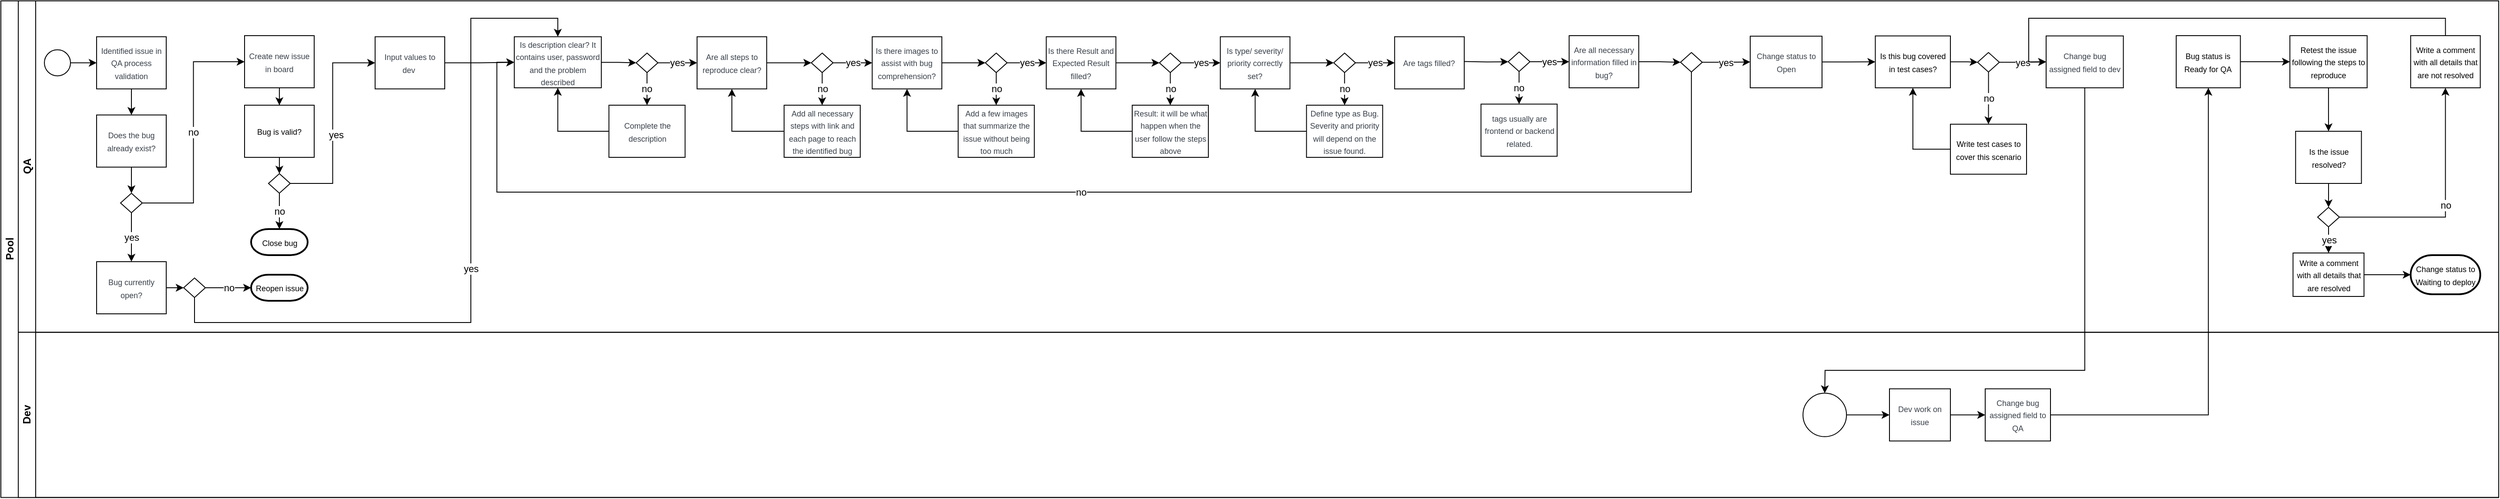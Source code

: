 <mxfile version="24.2.8" type="github">
  <diagram id="prtHgNgQTEPvFCAcTncT" name="Page-1">
    <mxGraphModel dx="2593" dy="1415" grid="1" gridSize="10" guides="1" tooltips="1" connect="1" arrows="1" fold="1" page="1" pageScale="1" pageWidth="827" pageHeight="1169" math="0" shadow="0">
      <root>
        <mxCell id="0" />
        <mxCell id="1" parent="0" />
        <mxCell id="dNxyNK7c78bLwvsdeMH5-19" value="Pool" style="swimlane;html=1;childLayout=stackLayout;resizeParent=1;resizeParentMax=0;horizontal=0;startSize=20;horizontalStack=0;" parent="1" vertex="1">
          <mxGeometry x="120" y="140" width="2870" height="571.25" as="geometry" />
        </mxCell>
        <mxCell id="dNxyNK7c78bLwvsdeMH5-20" value="QA" style="swimlane;html=1;startSize=20;horizontal=0;" parent="dNxyNK7c78bLwvsdeMH5-19" vertex="1">
          <mxGeometry x="20" width="2850" height="381.25" as="geometry" />
        </mxCell>
        <mxCell id="dNxyNK7c78bLwvsdeMH5-25" value="" style="edgeStyle=orthogonalEdgeStyle;rounded=0;orthogonalLoop=1;jettySize=auto;html=1;entryX=0;entryY=0.5;entryDx=0;entryDy=0;" parent="dNxyNK7c78bLwvsdeMH5-20" source="dNxyNK7c78bLwvsdeMH5-23" target="dNxyNK7c78bLwvsdeMH5-24" edge="1">
          <mxGeometry relative="1" as="geometry" />
        </mxCell>
        <mxCell id="dNxyNK7c78bLwvsdeMH5-23" value="" style="ellipse;whiteSpace=wrap;html=1;" parent="dNxyNK7c78bLwvsdeMH5-20" vertex="1">
          <mxGeometry x="30" y="56.25" width="30" height="30" as="geometry" />
        </mxCell>
        <mxCell id="mZFYDZDjduu5su1gbB5g-3" value="" style="edgeStyle=orthogonalEdgeStyle;rounded=0;orthogonalLoop=1;jettySize=auto;html=1;entryX=0.5;entryY=0;entryDx=0;entryDy=0;" edge="1" parent="dNxyNK7c78bLwvsdeMH5-20" source="dNxyNK7c78bLwvsdeMH5-24" target="mZFYDZDjduu5su1gbB5g-127">
          <mxGeometry relative="1" as="geometry" />
        </mxCell>
        <mxCell id="dNxyNK7c78bLwvsdeMH5-24" value="&lt;span data-lucid-content=&quot;{&amp;quot;t&amp;quot;:&amp;quot;Identified issue in QA process validation&amp;quot;,&amp;quot;m&amp;quot;:[{&amp;quot;s&amp;quot;:0,&amp;quot;n&amp;quot;:&amp;quot;s&amp;quot;,&amp;quot;v&amp;quot;:22.222,&amp;quot;e&amp;quot;:41},{&amp;quot;s&amp;quot;:0,&amp;quot;n&amp;quot;:&amp;quot;fsp&amp;quot;,&amp;quot;v&amp;quot;:&amp;quot;ss_presetShapeStyle1_textStyle&amp;quot;,&amp;quot;e&amp;quot;:41},{&amp;quot;s&amp;quot;:0,&amp;quot;n&amp;quot;:&amp;quot;fsp2&amp;quot;,&amp;quot;v&amp;quot;:&amp;quot;ss_presetShapeStyle1_textStyle&amp;quot;,&amp;quot;e&amp;quot;:41}]}&quot; data-lucid-type=&quot;application/vnd.lucid.text&quot;&gt;&lt;span style=&quot;color: rgb(58, 65, 74);&quot;&gt;&lt;font style=&quot;font-size: 9px;&quot;&gt;Identified issue in QA process validation&lt;/font&gt;&lt;/span&gt;&lt;/span&gt;" style="rounded=0;whiteSpace=wrap;html=1;fontFamily=Helvetica;fontSize=12;fontColor=#000000;align=center;" parent="dNxyNK7c78bLwvsdeMH5-20" vertex="1">
          <mxGeometry x="90" y="41.25" width="80" height="60" as="geometry" />
        </mxCell>
        <mxCell id="mZFYDZDjduu5su1gbB5g-8" value="no" style="edgeStyle=orthogonalEdgeStyle;rounded=0;orthogonalLoop=1;jettySize=auto;html=1;entryX=0;entryY=0.5;entryDx=0;entryDy=0;exitX=1;exitY=0.5;exitDx=0;exitDy=0;" edge="1" parent="dNxyNK7c78bLwvsdeMH5-20" source="mZFYDZDjduu5su1gbB5g-129" target="mZFYDZDjduu5su1gbB5g-7">
          <mxGeometry relative="1" as="geometry" />
        </mxCell>
        <mxCell id="mZFYDZDjduu5su1gbB5g-126" style="edgeStyle=orthogonalEdgeStyle;rounded=0;orthogonalLoop=1;jettySize=auto;html=1;entryX=0.5;entryY=0;entryDx=0;entryDy=0;" edge="1" parent="dNxyNK7c78bLwvsdeMH5-20" source="mZFYDZDjduu5su1gbB5g-7" target="mZFYDZDjduu5su1gbB5g-123">
          <mxGeometry relative="1" as="geometry" />
        </mxCell>
        <mxCell id="mZFYDZDjduu5su1gbB5g-7" value="&lt;span data-lucid-content=&quot;{&amp;quot;t&amp;quot;:&amp;quot;Create new issue in board&amp;quot;,&amp;quot;m&amp;quot;:[{&amp;quot;s&amp;quot;:0,&amp;quot;n&amp;quot;:&amp;quot;s&amp;quot;,&amp;quot;v&amp;quot;:22.222,&amp;quot;e&amp;quot;:25},{&amp;quot;s&amp;quot;:0,&amp;quot;n&amp;quot;:&amp;quot;fsp&amp;quot;,&amp;quot;v&amp;quot;:&amp;quot;ss_presetShapeStyle1_textStyle&amp;quot;,&amp;quot;e&amp;quot;:25},{&amp;quot;s&amp;quot;:0,&amp;quot;n&amp;quot;:&amp;quot;fsp2&amp;quot;,&amp;quot;v&amp;quot;:&amp;quot;ss_presetShapeStyle1_textStyle&amp;quot;,&amp;quot;e&amp;quot;:25}]}&quot; data-lucid-type=&quot;application/vnd.lucid.text&quot;&gt;&lt;span style=&quot;color: rgb(58, 65, 74);&quot;&gt;&lt;font style=&quot;font-size: 9px;&quot;&gt;Create new issue in board&lt;/font&gt;&lt;/span&gt;&lt;/span&gt;" style="whiteSpace=wrap;html=1;fontColor=#000000;rounded=0;" vertex="1" parent="dNxyNK7c78bLwvsdeMH5-20">
          <mxGeometry x="260" y="40" width="80" height="60" as="geometry" />
        </mxCell>
        <mxCell id="mZFYDZDjduu5su1gbB5g-30" value="" style="edgeStyle=orthogonalEdgeStyle;rounded=0;orthogonalLoop=1;jettySize=auto;html=1;" edge="1" parent="dNxyNK7c78bLwvsdeMH5-20" source="mZFYDZDjduu5su1gbB5g-17" target="mZFYDZDjduu5su1gbB5g-29">
          <mxGeometry relative="1" as="geometry" />
        </mxCell>
        <mxCell id="mZFYDZDjduu5su1gbB5g-17" value="&lt;span data-lucid-content=&quot;{&amp;quot;t&amp;quot;:&amp;quot;Input values to dev &amp;quot;,&amp;quot;m&amp;quot;:[{&amp;quot;s&amp;quot;:0,&amp;quot;n&amp;quot;:&amp;quot;s&amp;quot;,&amp;quot;v&amp;quot;:22.222,&amp;quot;e&amp;quot;:20},{&amp;quot;s&amp;quot;:0,&amp;quot;n&amp;quot;:&amp;quot;fsp&amp;quot;,&amp;quot;v&amp;quot;:&amp;quot;ss_presetShapeStyle1_textStyle&amp;quot;,&amp;quot;e&amp;quot;:20},{&amp;quot;s&amp;quot;:0,&amp;quot;n&amp;quot;:&amp;quot;fsp2&amp;quot;,&amp;quot;v&amp;quot;:&amp;quot;ss_presetShapeStyle1_textStyle&amp;quot;,&amp;quot;e&amp;quot;:20}]}&quot; data-lucid-type=&quot;application/vnd.lucid.text&quot;&gt;&lt;span style=&quot;color: rgb(58, 65, 74);&quot;&gt;&lt;font style=&quot;font-size: 9px;&quot;&gt;Input values to dev&amp;nbsp;&lt;/font&gt;&lt;/span&gt;&lt;/span&gt;" style="whiteSpace=wrap;html=1;fontColor=#000000;rounded=0;" vertex="1" parent="dNxyNK7c78bLwvsdeMH5-20">
          <mxGeometry x="410" y="41.25" width="80" height="60" as="geometry" />
        </mxCell>
        <mxCell id="mZFYDZDjduu5su1gbB5g-22" value="&lt;font style=&quot;font-size: 9px;&quot;&gt;Close bug&lt;/font&gt;" style="strokeWidth=2;html=1;shape=mxgraph.flowchart.terminator;whiteSpace=wrap;" vertex="1" parent="dNxyNK7c78bLwvsdeMH5-20">
          <mxGeometry x="267.5" y="262.5" width="65" height="30" as="geometry" />
        </mxCell>
        <mxCell id="mZFYDZDjduu5su1gbB5g-32" value="" style="edgeStyle=orthogonalEdgeStyle;rounded=0;orthogonalLoop=1;jettySize=auto;html=1;" edge="1" parent="dNxyNK7c78bLwvsdeMH5-20" source="mZFYDZDjduu5su1gbB5g-29" target="mZFYDZDjduu5su1gbB5g-31">
          <mxGeometry relative="1" as="geometry" />
        </mxCell>
        <mxCell id="mZFYDZDjduu5su1gbB5g-29" value="&lt;span data-lucid-content=&quot;{&amp;quot;t&amp;quot;:&amp;quot;Is description clear? It contains user, password and the problem described&amp;quot;,&amp;quot;m&amp;quot;:[{&amp;quot;s&amp;quot;:0,&amp;quot;n&amp;quot;:&amp;quot;s&amp;quot;,&amp;quot;v&amp;quot;:22.222,&amp;quot;e&amp;quot;:74},{&amp;quot;s&amp;quot;:0,&amp;quot;n&amp;quot;:&amp;quot;fsp&amp;quot;,&amp;quot;v&amp;quot;:&amp;quot;ss_presetShapeStyle1_textStyle&amp;quot;,&amp;quot;e&amp;quot;:74},{&amp;quot;s&amp;quot;:0,&amp;quot;n&amp;quot;:&amp;quot;fsp2&amp;quot;,&amp;quot;v&amp;quot;:&amp;quot;ss_presetShapeStyle1_textStyle&amp;quot;,&amp;quot;e&amp;quot;:74}]}&quot; data-lucid-type=&quot;application/vnd.lucid.text&quot;&gt;&lt;span style=&quot;color: rgb(58, 65, 74);&quot;&gt;&lt;font style=&quot;font-size: 9px;&quot;&gt;Is description clear? It contains user, password and the problem described&lt;/font&gt;&lt;/span&gt;&lt;/span&gt;" style="whiteSpace=wrap;html=1;fontColor=#000000;rounded=0;align=center;" vertex="1" parent="dNxyNK7c78bLwvsdeMH5-20">
          <mxGeometry x="569.92" y="41.25" width="100" height="58.75" as="geometry" />
        </mxCell>
        <mxCell id="mZFYDZDjduu5su1gbB5g-34" value="yes" style="edgeStyle=orthogonalEdgeStyle;rounded=0;orthogonalLoop=1;jettySize=auto;html=1;" edge="1" parent="dNxyNK7c78bLwvsdeMH5-20" source="mZFYDZDjduu5su1gbB5g-31" target="mZFYDZDjduu5su1gbB5g-33">
          <mxGeometry relative="1" as="geometry" />
        </mxCell>
        <mxCell id="mZFYDZDjduu5su1gbB5g-36" value="no" style="edgeStyle=orthogonalEdgeStyle;rounded=0;orthogonalLoop=1;jettySize=auto;html=1;" edge="1" parent="dNxyNK7c78bLwvsdeMH5-20" source="mZFYDZDjduu5su1gbB5g-31" target="mZFYDZDjduu5su1gbB5g-35">
          <mxGeometry relative="1" as="geometry" />
        </mxCell>
        <mxCell id="mZFYDZDjduu5su1gbB5g-31" value="" style="rhombus;whiteSpace=wrap;html=1;fontColor=#000000;rounded=0;" vertex="1" parent="dNxyNK7c78bLwvsdeMH5-20">
          <mxGeometry x="709.92" y="60" width="25" height="22.5" as="geometry" />
        </mxCell>
        <mxCell id="mZFYDZDjduu5su1gbB5g-49" style="edgeStyle=orthogonalEdgeStyle;rounded=0;orthogonalLoop=1;jettySize=auto;html=1;exitX=1;exitY=0.5;exitDx=0;exitDy=0;entryX=0;entryY=0.5;entryDx=0;entryDy=0;" edge="1" parent="dNxyNK7c78bLwvsdeMH5-20" source="mZFYDZDjduu5su1gbB5g-33" target="mZFYDZDjduu5su1gbB5g-46">
          <mxGeometry relative="1" as="geometry" />
        </mxCell>
        <mxCell id="mZFYDZDjduu5su1gbB5g-33" value="&lt;span data-lucid-content=&quot;{&amp;quot;t&amp;quot;:&amp;quot;Are all steps to reproduce clear?&amp;quot;,&amp;quot;m&amp;quot;:[{&amp;quot;s&amp;quot;:0,&amp;quot;n&amp;quot;:&amp;quot;s&amp;quot;,&amp;quot;v&amp;quot;:22.222,&amp;quot;e&amp;quot;:33},{&amp;quot;s&amp;quot;:0,&amp;quot;n&amp;quot;:&amp;quot;fsp&amp;quot;,&amp;quot;v&amp;quot;:&amp;quot;ss_presetShapeStyle1_textStyle&amp;quot;,&amp;quot;e&amp;quot;:33},{&amp;quot;s&amp;quot;:0,&amp;quot;n&amp;quot;:&amp;quot;fsp2&amp;quot;,&amp;quot;v&amp;quot;:&amp;quot;ss_presetShapeStyle1_textStyle&amp;quot;,&amp;quot;e&amp;quot;:33}]}&quot; data-lucid-type=&quot;application/vnd.lucid.text&quot;&gt;&lt;span style=&quot;color: rgb(58, 65, 74);&quot;&gt;&lt;font style=&quot;font-size: 9px;&quot;&gt;Are all steps to reproduce clear?&lt;/font&gt;&lt;/span&gt;&lt;/span&gt;" style="whiteSpace=wrap;html=1;fontColor=#000000;rounded=0;" vertex="1" parent="dNxyNK7c78bLwvsdeMH5-20">
          <mxGeometry x="779.92" y="41.25" width="80" height="60" as="geometry" />
        </mxCell>
        <mxCell id="mZFYDZDjduu5su1gbB5g-35" value="&lt;span data-lucid-content=&quot;{&amp;quot;t&amp;quot;:&amp;quot;Complete the description&amp;quot;,&amp;quot;m&amp;quot;:[{&amp;quot;s&amp;quot;:0,&amp;quot;n&amp;quot;:&amp;quot;s&amp;quot;,&amp;quot;v&amp;quot;:22.222,&amp;quot;e&amp;quot;:24},{&amp;quot;s&amp;quot;:0,&amp;quot;n&amp;quot;:&amp;quot;fsp&amp;quot;,&amp;quot;v&amp;quot;:&amp;quot;ss_presetShapeStyle1_textStyle&amp;quot;,&amp;quot;e&amp;quot;:24},{&amp;quot;s&amp;quot;:0,&amp;quot;n&amp;quot;:&amp;quot;fsp2&amp;quot;,&amp;quot;v&amp;quot;:&amp;quot;ss_presetShapeStyle1_textStyle&amp;quot;,&amp;quot;e&amp;quot;:24}]}&quot; data-lucid-type=&quot;application/vnd.lucid.text&quot;&gt;&lt;span style=&quot;color: rgb(58, 65, 74);&quot;&gt;&lt;font style=&quot;font-size: 9px;&quot;&gt;Complete the description&lt;/font&gt;&lt;/span&gt;&lt;/span&gt;" style="whiteSpace=wrap;html=1;fontColor=#000000;rounded=0;" vertex="1" parent="dNxyNK7c78bLwvsdeMH5-20">
          <mxGeometry x="678.67" y="120" width="87.5" height="60" as="geometry" />
        </mxCell>
        <mxCell id="mZFYDZDjduu5su1gbB5g-42" style="edgeStyle=orthogonalEdgeStyle;rounded=0;orthogonalLoop=1;jettySize=auto;html=1;entryX=0.5;entryY=1;entryDx=0;entryDy=0;" edge="1" parent="dNxyNK7c78bLwvsdeMH5-20" source="mZFYDZDjduu5su1gbB5g-35" target="mZFYDZDjduu5su1gbB5g-29">
          <mxGeometry relative="1" as="geometry">
            <mxPoint x="579.92" y="150" as="targetPoint" />
          </mxGeometry>
        </mxCell>
        <mxCell id="mZFYDZDjduu5su1gbB5g-44" value="yes" style="edgeStyle=orthogonalEdgeStyle;rounded=0;orthogonalLoop=1;jettySize=auto;html=1;" edge="1" parent="dNxyNK7c78bLwvsdeMH5-20" source="mZFYDZDjduu5su1gbB5g-46" target="mZFYDZDjduu5su1gbB5g-47">
          <mxGeometry relative="1" as="geometry" />
        </mxCell>
        <mxCell id="mZFYDZDjduu5su1gbB5g-45" value="no" style="edgeStyle=orthogonalEdgeStyle;rounded=0;orthogonalLoop=1;jettySize=auto;html=1;" edge="1" parent="dNxyNK7c78bLwvsdeMH5-20" source="mZFYDZDjduu5su1gbB5g-46" target="mZFYDZDjduu5su1gbB5g-48">
          <mxGeometry relative="1" as="geometry" />
        </mxCell>
        <mxCell id="mZFYDZDjduu5su1gbB5g-46" value="" style="rhombus;whiteSpace=wrap;html=1;fontColor=#000000;rounded=0;" vertex="1" parent="dNxyNK7c78bLwvsdeMH5-20">
          <mxGeometry x="911.17" y="60" width="25" height="22.5" as="geometry" />
        </mxCell>
        <mxCell id="mZFYDZDjduu5su1gbB5g-56" style="edgeStyle=orthogonalEdgeStyle;rounded=0;orthogonalLoop=1;jettySize=auto;html=1;exitX=1;exitY=0.5;exitDx=0;exitDy=0;entryX=0;entryY=0.5;entryDx=0;entryDy=0;" edge="1" parent="dNxyNK7c78bLwvsdeMH5-20" source="mZFYDZDjduu5su1gbB5g-47" target="mZFYDZDjduu5su1gbB5g-53">
          <mxGeometry relative="1" as="geometry" />
        </mxCell>
        <mxCell id="mZFYDZDjduu5su1gbB5g-47" value="&lt;span data-lucid-content=&quot;{&amp;quot;t&amp;quot;:&amp;quot;Is there images to assist with bug comprehension?&amp;quot;,&amp;quot;m&amp;quot;:[{&amp;quot;s&amp;quot;:0,&amp;quot;n&amp;quot;:&amp;quot;s&amp;quot;,&amp;quot;v&amp;quot;:22.222,&amp;quot;e&amp;quot;:49},{&amp;quot;s&amp;quot;:0,&amp;quot;n&amp;quot;:&amp;quot;fsp&amp;quot;,&amp;quot;v&amp;quot;:&amp;quot;ss_presetShapeStyle1_textStyle&amp;quot;,&amp;quot;e&amp;quot;:49},{&amp;quot;s&amp;quot;:0,&amp;quot;n&amp;quot;:&amp;quot;fsp2&amp;quot;,&amp;quot;v&amp;quot;:&amp;quot;ss_presetShapeStyle1_textStyle&amp;quot;,&amp;quot;e&amp;quot;:49}]}&quot; data-lucid-type=&quot;application/vnd.lucid.text&quot;&gt;&lt;span style=&quot;color: rgb(58, 65, 74);&quot;&gt;&lt;font style=&quot;font-size: 9px;&quot;&gt;Is there images to assist with bug comprehension?&lt;/font&gt;&lt;/span&gt;&lt;/span&gt;" style="whiteSpace=wrap;html=1;fontColor=#000000;rounded=0;" vertex="1" parent="dNxyNK7c78bLwvsdeMH5-20">
          <mxGeometry x="981.17" y="41.25" width="80" height="60" as="geometry" />
        </mxCell>
        <mxCell id="mZFYDZDjduu5su1gbB5g-50" style="edgeStyle=orthogonalEdgeStyle;rounded=0;orthogonalLoop=1;jettySize=auto;html=1;entryX=0.5;entryY=1;entryDx=0;entryDy=0;" edge="1" parent="dNxyNK7c78bLwvsdeMH5-20" source="mZFYDZDjduu5su1gbB5g-48" target="mZFYDZDjduu5su1gbB5g-33">
          <mxGeometry relative="1" as="geometry" />
        </mxCell>
        <mxCell id="mZFYDZDjduu5su1gbB5g-48" value="&lt;span data-lucid-content=&quot;{&amp;quot;t&amp;quot;:&amp;quot;Add all necessary steps with link and each page to reach the identified bug&amp;quot;,&amp;quot;m&amp;quot;:[{&amp;quot;s&amp;quot;:0,&amp;quot;n&amp;quot;:&amp;quot;s&amp;quot;,&amp;quot;v&amp;quot;:22.222,&amp;quot;e&amp;quot;:75},{&amp;quot;s&amp;quot;:0,&amp;quot;n&amp;quot;:&amp;quot;fsp&amp;quot;,&amp;quot;v&amp;quot;:&amp;quot;ss_presetShapeStyle1_textStyle&amp;quot;,&amp;quot;e&amp;quot;:75},{&amp;quot;s&amp;quot;:0,&amp;quot;n&amp;quot;:&amp;quot;fsp2&amp;quot;,&amp;quot;v&amp;quot;:&amp;quot;ss_presetShapeStyle1_textStyle&amp;quot;,&amp;quot;e&amp;quot;:75}]}&quot; data-lucid-type=&quot;application/vnd.lucid.text&quot;&gt;&lt;span style=&quot;color: rgb(58, 65, 74);&quot;&gt;&lt;font style=&quot;font-size: 9px;&quot;&gt;Add all necessary steps with link and each page to reach the identified bug&lt;/font&gt;&lt;/span&gt;&lt;/span&gt;" style="whiteSpace=wrap;html=1;fontColor=#000000;rounded=0;" vertex="1" parent="dNxyNK7c78bLwvsdeMH5-20">
          <mxGeometry x="879.92" y="120" width="87.5" height="60" as="geometry" />
        </mxCell>
        <mxCell id="mZFYDZDjduu5su1gbB5g-51" value="yes" style="edgeStyle=orthogonalEdgeStyle;rounded=0;orthogonalLoop=1;jettySize=auto;html=1;" edge="1" parent="dNxyNK7c78bLwvsdeMH5-20" source="mZFYDZDjduu5su1gbB5g-53" target="mZFYDZDjduu5su1gbB5g-54">
          <mxGeometry relative="1" as="geometry" />
        </mxCell>
        <mxCell id="mZFYDZDjduu5su1gbB5g-52" value="no" style="edgeStyle=orthogonalEdgeStyle;rounded=0;orthogonalLoop=1;jettySize=auto;html=1;" edge="1" parent="dNxyNK7c78bLwvsdeMH5-20" source="mZFYDZDjduu5su1gbB5g-53" target="mZFYDZDjduu5su1gbB5g-55">
          <mxGeometry relative="1" as="geometry" />
        </mxCell>
        <mxCell id="mZFYDZDjduu5su1gbB5g-53" value="" style="rhombus;whiteSpace=wrap;html=1;fontColor=#000000;rounded=0;" vertex="1" parent="dNxyNK7c78bLwvsdeMH5-20">
          <mxGeometry x="1111.17" y="60" width="25" height="22.5" as="geometry" />
        </mxCell>
        <mxCell id="mZFYDZDjduu5su1gbB5g-64" style="edgeStyle=orthogonalEdgeStyle;rounded=0;orthogonalLoop=1;jettySize=auto;html=1;entryX=0;entryY=0.5;entryDx=0;entryDy=0;" edge="1" parent="dNxyNK7c78bLwvsdeMH5-20" source="mZFYDZDjduu5su1gbB5g-54" target="mZFYDZDjduu5su1gbB5g-61">
          <mxGeometry relative="1" as="geometry" />
        </mxCell>
        <mxCell id="mZFYDZDjduu5su1gbB5g-54" value="&lt;span data-lucid-content=&quot;{&amp;quot;t&amp;quot;:&amp;quot;Is there Result and Expected Result filled?&amp;quot;,&amp;quot;m&amp;quot;:[{&amp;quot;s&amp;quot;:0,&amp;quot;n&amp;quot;:&amp;quot;s&amp;quot;,&amp;quot;v&amp;quot;:22.222,&amp;quot;e&amp;quot;:43},{&amp;quot;s&amp;quot;:0,&amp;quot;n&amp;quot;:&amp;quot;fsp&amp;quot;,&amp;quot;v&amp;quot;:&amp;quot;ss_presetShapeStyle1_textStyle&amp;quot;,&amp;quot;e&amp;quot;:43},{&amp;quot;s&amp;quot;:0,&amp;quot;n&amp;quot;:&amp;quot;fsp2&amp;quot;,&amp;quot;v&amp;quot;:&amp;quot;ss_presetShapeStyle1_textStyle&amp;quot;,&amp;quot;e&amp;quot;:43}]}&quot; data-lucid-type=&quot;application/vnd.lucid.text&quot;&gt;&lt;span style=&quot;color: rgb(58, 65, 74);&quot;&gt;&lt;font style=&quot;font-size: 9px;&quot;&gt;Is there Result and Expected Result filled?&lt;/font&gt;&lt;/span&gt;&lt;/span&gt;" style="whiteSpace=wrap;html=1;fontColor=#000000;rounded=0;" vertex="1" parent="dNxyNK7c78bLwvsdeMH5-20">
          <mxGeometry x="1181.17" y="41.25" width="80" height="60" as="geometry" />
        </mxCell>
        <mxCell id="mZFYDZDjduu5su1gbB5g-57" style="edgeStyle=orthogonalEdgeStyle;rounded=0;orthogonalLoop=1;jettySize=auto;html=1;entryX=0.5;entryY=1;entryDx=0;entryDy=0;" edge="1" parent="dNxyNK7c78bLwvsdeMH5-20" source="mZFYDZDjduu5su1gbB5g-55" target="mZFYDZDjduu5su1gbB5g-47">
          <mxGeometry relative="1" as="geometry" />
        </mxCell>
        <mxCell id="mZFYDZDjduu5su1gbB5g-55" value="&lt;span data-lucid-content=&quot;{&amp;quot;t&amp;quot;:&amp;quot;Add a few images that summarize the issue without being too much&amp;quot;,&amp;quot;m&amp;quot;:[{&amp;quot;s&amp;quot;:0,&amp;quot;n&amp;quot;:&amp;quot;s&amp;quot;,&amp;quot;v&amp;quot;:22.222,&amp;quot;e&amp;quot;:64},{&amp;quot;s&amp;quot;:0,&amp;quot;n&amp;quot;:&amp;quot;fsp&amp;quot;,&amp;quot;v&amp;quot;:&amp;quot;ss_presetShapeStyle1_textStyle&amp;quot;,&amp;quot;e&amp;quot;:64},{&amp;quot;s&amp;quot;:0,&amp;quot;n&amp;quot;:&amp;quot;fsp2&amp;quot;,&amp;quot;v&amp;quot;:&amp;quot;ss_presetShapeStyle1_textStyle&amp;quot;,&amp;quot;e&amp;quot;:64}]}&quot; data-lucid-type=&quot;application/vnd.lucid.text&quot;&gt;&lt;span style=&quot;color: rgb(58, 65, 74);&quot;&gt;&lt;font style=&quot;font-size: 9px;&quot;&gt;Add a few images that summarize the issue without being too much&lt;/font&gt;&lt;/span&gt;&lt;/span&gt;" style="whiteSpace=wrap;html=1;fontColor=#000000;rounded=0;" vertex="1" parent="dNxyNK7c78bLwvsdeMH5-20">
          <mxGeometry x="1079.92" y="120" width="87.5" height="60" as="geometry" />
        </mxCell>
        <mxCell id="mZFYDZDjduu5su1gbB5g-59" value="yes" style="edgeStyle=orthogonalEdgeStyle;rounded=0;orthogonalLoop=1;jettySize=auto;html=1;" edge="1" parent="dNxyNK7c78bLwvsdeMH5-20" source="mZFYDZDjduu5su1gbB5g-61" target="mZFYDZDjduu5su1gbB5g-62">
          <mxGeometry relative="1" as="geometry" />
        </mxCell>
        <mxCell id="mZFYDZDjduu5su1gbB5g-60" value="no" style="edgeStyle=orthogonalEdgeStyle;rounded=0;orthogonalLoop=1;jettySize=auto;html=1;" edge="1" parent="dNxyNK7c78bLwvsdeMH5-20" source="mZFYDZDjduu5su1gbB5g-61" target="mZFYDZDjduu5su1gbB5g-63">
          <mxGeometry relative="1" as="geometry" />
        </mxCell>
        <mxCell id="mZFYDZDjduu5su1gbB5g-61" value="" style="rhombus;whiteSpace=wrap;html=1;fontColor=#000000;rounded=0;" vertex="1" parent="dNxyNK7c78bLwvsdeMH5-20">
          <mxGeometry x="1311.17" y="60" width="25" height="22.5" as="geometry" />
        </mxCell>
        <mxCell id="mZFYDZDjduu5su1gbB5g-62" value="&lt;span data-lucid-content=&quot;{&amp;quot;t&amp;quot;:&amp;quot;Is type/ severity/ priority correctly set?&amp;quot;,&amp;quot;m&amp;quot;:[{&amp;quot;s&amp;quot;:0,&amp;quot;n&amp;quot;:&amp;quot;s&amp;quot;,&amp;quot;v&amp;quot;:22.222,&amp;quot;e&amp;quot;:42},{&amp;quot;s&amp;quot;:0,&amp;quot;n&amp;quot;:&amp;quot;fsp&amp;quot;,&amp;quot;v&amp;quot;:&amp;quot;ss_presetShapeStyle1_textStyle&amp;quot;,&amp;quot;e&amp;quot;:42},{&amp;quot;s&amp;quot;:0,&amp;quot;n&amp;quot;:&amp;quot;fsp2&amp;quot;,&amp;quot;v&amp;quot;:&amp;quot;ss_presetShapeStyle1_textStyle&amp;quot;,&amp;quot;e&amp;quot;:42}]}&quot; data-lucid-type=&quot;application/vnd.lucid.text&quot;&gt;&lt;span style=&quot;color: rgb(58, 65, 74);&quot;&gt;&lt;font style=&quot;font-size: 9px;&quot;&gt;Is type/ severity/ priority correctly set?&lt;/font&gt;&lt;/span&gt;&lt;/span&gt;" style="whiteSpace=wrap;html=1;fontColor=#000000;rounded=0;" vertex="1" parent="dNxyNK7c78bLwvsdeMH5-20">
          <mxGeometry x="1381.17" y="41.25" width="80" height="60" as="geometry" />
        </mxCell>
        <mxCell id="mZFYDZDjduu5su1gbB5g-71" style="edgeStyle=orthogonalEdgeStyle;rounded=0;orthogonalLoop=1;jettySize=auto;html=1;entryX=0.5;entryY=1;entryDx=0;entryDy=0;" edge="1" parent="dNxyNK7c78bLwvsdeMH5-20" source="mZFYDZDjduu5su1gbB5g-63" target="mZFYDZDjduu5su1gbB5g-54">
          <mxGeometry relative="1" as="geometry" />
        </mxCell>
        <mxCell id="mZFYDZDjduu5su1gbB5g-63" value="&lt;span data-lucid-content=&quot;{&amp;quot;t&amp;quot;:&amp;quot;Result: it will be what happen when the user follow the steps above&amp;quot;,&amp;quot;m&amp;quot;:[{&amp;quot;s&amp;quot;:0,&amp;quot;n&amp;quot;:&amp;quot;s&amp;quot;,&amp;quot;v&amp;quot;:22.222,&amp;quot;e&amp;quot;:67},{&amp;quot;s&amp;quot;:0,&amp;quot;n&amp;quot;:&amp;quot;fsp&amp;quot;,&amp;quot;v&amp;quot;:&amp;quot;ss_presetShapeStyle1_textStyle&amp;quot;,&amp;quot;e&amp;quot;:67},{&amp;quot;s&amp;quot;:0,&amp;quot;n&amp;quot;:&amp;quot;fsp2&amp;quot;,&amp;quot;v&amp;quot;:&amp;quot;ss_presetShapeStyle1_textStyle&amp;quot;,&amp;quot;e&amp;quot;:67}]}&quot; data-lucid-type=&quot;application/vnd.lucid.text&quot;&gt;&lt;span style=&quot;color: rgb(58, 65, 74);&quot;&gt;&lt;font style=&quot;font-size: 9px;&quot;&gt;Result: it will be what happen when the user follow the steps above&lt;/font&gt;&lt;/span&gt;&lt;/span&gt;" style="whiteSpace=wrap;html=1;fontColor=#000000;rounded=0;" vertex="1" parent="dNxyNK7c78bLwvsdeMH5-20">
          <mxGeometry x="1279.92" y="120" width="87.5" height="60" as="geometry" />
        </mxCell>
        <mxCell id="mZFYDZDjduu5su1gbB5g-65" style="edgeStyle=orthogonalEdgeStyle;rounded=0;orthogonalLoop=1;jettySize=auto;html=1;entryX=0;entryY=0.5;entryDx=0;entryDy=0;" edge="1" parent="dNxyNK7c78bLwvsdeMH5-20" target="mZFYDZDjduu5su1gbB5g-68" source="mZFYDZDjduu5su1gbB5g-62">
          <mxGeometry relative="1" as="geometry">
            <mxPoint x="1461.17" y="71" as="sourcePoint" />
          </mxGeometry>
        </mxCell>
        <mxCell id="mZFYDZDjduu5su1gbB5g-66" value="yes" style="edgeStyle=orthogonalEdgeStyle;rounded=0;orthogonalLoop=1;jettySize=auto;html=1;" edge="1" parent="dNxyNK7c78bLwvsdeMH5-20" source="mZFYDZDjduu5su1gbB5g-68" target="mZFYDZDjduu5su1gbB5g-69">
          <mxGeometry relative="1" as="geometry" />
        </mxCell>
        <mxCell id="mZFYDZDjduu5su1gbB5g-67" value="no" style="edgeStyle=orthogonalEdgeStyle;rounded=0;orthogonalLoop=1;jettySize=auto;html=1;" edge="1" parent="dNxyNK7c78bLwvsdeMH5-20" source="mZFYDZDjduu5su1gbB5g-68" target="mZFYDZDjduu5su1gbB5g-70">
          <mxGeometry relative="1" as="geometry" />
        </mxCell>
        <mxCell id="mZFYDZDjduu5su1gbB5g-68" value="" style="rhombus;whiteSpace=wrap;html=1;fontColor=#000000;rounded=0;" vertex="1" parent="dNxyNK7c78bLwvsdeMH5-20">
          <mxGeometry x="1511.42" y="60" width="25" height="22.5" as="geometry" />
        </mxCell>
        <mxCell id="mZFYDZDjduu5su1gbB5g-69" value="&lt;span data-lucid-content=&quot;{&amp;quot;t&amp;quot;:&amp;quot;Are tags filled?&amp;quot;,&amp;quot;m&amp;quot;:[{&amp;quot;s&amp;quot;:0,&amp;quot;n&amp;quot;:&amp;quot;s&amp;quot;,&amp;quot;v&amp;quot;:22.222,&amp;quot;e&amp;quot;:16},{&amp;quot;s&amp;quot;:0,&amp;quot;n&amp;quot;:&amp;quot;fsp&amp;quot;,&amp;quot;v&amp;quot;:&amp;quot;ss_presetShapeStyle1_textStyle&amp;quot;,&amp;quot;e&amp;quot;:16},{&amp;quot;s&amp;quot;:0,&amp;quot;n&amp;quot;:&amp;quot;fsp2&amp;quot;,&amp;quot;v&amp;quot;:&amp;quot;ss_presetShapeStyle1_textStyle&amp;quot;,&amp;quot;e&amp;quot;:16}]}&quot; data-lucid-type=&quot;application/vnd.lucid.text&quot;&gt;&lt;span style=&quot;color: rgb(58, 65, 74);&quot;&gt;&lt;font style=&quot;font-size: 9px;&quot;&gt;Are tags filled?&lt;/font&gt;&lt;/span&gt;&lt;/span&gt;" style="whiteSpace=wrap;html=1;fontColor=#000000;rounded=0;" vertex="1" parent="dNxyNK7c78bLwvsdeMH5-20">
          <mxGeometry x="1581.42" y="41.25" width="80" height="60" as="geometry" />
        </mxCell>
        <mxCell id="mZFYDZDjduu5su1gbB5g-72" style="edgeStyle=orthogonalEdgeStyle;rounded=0;orthogonalLoop=1;jettySize=auto;html=1;exitX=0;exitY=0.5;exitDx=0;exitDy=0;entryX=0.5;entryY=1;entryDx=0;entryDy=0;" edge="1" parent="dNxyNK7c78bLwvsdeMH5-20" source="mZFYDZDjduu5su1gbB5g-70" target="mZFYDZDjduu5su1gbB5g-62">
          <mxGeometry relative="1" as="geometry" />
        </mxCell>
        <mxCell id="mZFYDZDjduu5su1gbB5g-70" value="&lt;span data-lucid-content=&quot;{&amp;quot;t&amp;quot;:&amp;quot;Define type as Bug. Severity and priority will depend on the issue found.&amp;quot;,&amp;quot;m&amp;quot;:[{&amp;quot;s&amp;quot;:0,&amp;quot;n&amp;quot;:&amp;quot;s&amp;quot;,&amp;quot;v&amp;quot;:22.222,&amp;quot;e&amp;quot;:73},{&amp;quot;s&amp;quot;:0,&amp;quot;n&amp;quot;:&amp;quot;fsp&amp;quot;,&amp;quot;v&amp;quot;:&amp;quot;ss_presetShapeStyle1_textStyle&amp;quot;,&amp;quot;e&amp;quot;:73},{&amp;quot;s&amp;quot;:0,&amp;quot;n&amp;quot;:&amp;quot;fsp2&amp;quot;,&amp;quot;v&amp;quot;:&amp;quot;ss_presetShapeStyle1_textStyle&amp;quot;,&amp;quot;e&amp;quot;:73}]}&quot; data-lucid-type=&quot;application/vnd.lucid.text&quot;&gt;&lt;span style=&quot;color: rgb(58, 65, 74);&quot;&gt;&lt;font style=&quot;font-size: 9px;&quot;&gt;Define type as Bug. Severity and priority will depend on the issue found.&lt;/font&gt;&lt;/span&gt;&lt;/span&gt;" style="whiteSpace=wrap;html=1;fontColor=#000000;rounded=0;" vertex="1" parent="dNxyNK7c78bLwvsdeMH5-20">
          <mxGeometry x="1480.17" y="120" width="87.5" height="60" as="geometry" />
        </mxCell>
        <mxCell id="mZFYDZDjduu5su1gbB5g-73" style="edgeStyle=orthogonalEdgeStyle;rounded=0;orthogonalLoop=1;jettySize=auto;html=1;entryX=0;entryY=0.5;entryDx=0;entryDy=0;" edge="1" parent="dNxyNK7c78bLwvsdeMH5-20" target="mZFYDZDjduu5su1gbB5g-76">
          <mxGeometry relative="1" as="geometry">
            <mxPoint x="1661.42" y="69.75" as="sourcePoint" />
          </mxGeometry>
        </mxCell>
        <mxCell id="mZFYDZDjduu5su1gbB5g-74" value="yes" style="edgeStyle=orthogonalEdgeStyle;rounded=0;orthogonalLoop=1;jettySize=auto;html=1;" edge="1" parent="dNxyNK7c78bLwvsdeMH5-20" source="mZFYDZDjduu5su1gbB5g-76" target="mZFYDZDjduu5su1gbB5g-77">
          <mxGeometry relative="1" as="geometry" />
        </mxCell>
        <mxCell id="mZFYDZDjduu5su1gbB5g-75" value="no" style="edgeStyle=orthogonalEdgeStyle;rounded=0;orthogonalLoop=1;jettySize=auto;html=1;" edge="1" parent="dNxyNK7c78bLwvsdeMH5-20" source="mZFYDZDjduu5su1gbB5g-76" target="mZFYDZDjduu5su1gbB5g-78">
          <mxGeometry relative="1" as="geometry" />
        </mxCell>
        <mxCell id="mZFYDZDjduu5su1gbB5g-76" value="" style="rhombus;whiteSpace=wrap;html=1;fontColor=#000000;rounded=0;" vertex="1" parent="dNxyNK7c78bLwvsdeMH5-20">
          <mxGeometry x="1711.92" y="58.75" width="25" height="22.5" as="geometry" />
        </mxCell>
        <mxCell id="mZFYDZDjduu5su1gbB5g-82" style="edgeStyle=orthogonalEdgeStyle;rounded=0;orthogonalLoop=1;jettySize=auto;html=1;exitX=1;exitY=0.5;exitDx=0;exitDy=0;entryX=0;entryY=0.5;entryDx=0;entryDy=0;" edge="1" parent="dNxyNK7c78bLwvsdeMH5-20" source="mZFYDZDjduu5su1gbB5g-77" target="mZFYDZDjduu5su1gbB5g-81">
          <mxGeometry relative="1" as="geometry" />
        </mxCell>
        <mxCell id="mZFYDZDjduu5su1gbB5g-77" value="&lt;span data-lucid-content=&quot;{&amp;quot;t&amp;quot;:&amp;quot;Are all necessary information filled in bug?&amp;quot;,&amp;quot;m&amp;quot;:[{&amp;quot;s&amp;quot;:0,&amp;quot;n&amp;quot;:&amp;quot;s&amp;quot;,&amp;quot;v&amp;quot;:22.222,&amp;quot;e&amp;quot;:44},{&amp;quot;s&amp;quot;:0,&amp;quot;n&amp;quot;:&amp;quot;fsp&amp;quot;,&amp;quot;v&amp;quot;:&amp;quot;ss_presetShapeStyle1_textStyle&amp;quot;,&amp;quot;e&amp;quot;:44},{&amp;quot;s&amp;quot;:0,&amp;quot;n&amp;quot;:&amp;quot;fsp2&amp;quot;,&amp;quot;v&amp;quot;:&amp;quot;ss_presetShapeStyle1_textStyle&amp;quot;,&amp;quot;e&amp;quot;:44}]}&quot; data-lucid-type=&quot;application/vnd.lucid.text&quot;&gt;&lt;span style=&quot;color: rgb(58, 65, 74);&quot;&gt;&lt;font style=&quot;font-size: 9px;&quot;&gt;Are all necessary information filled in bug?&lt;/font&gt;&lt;/span&gt;&lt;/span&gt;" style="whiteSpace=wrap;html=1;fontColor=#000000;rounded=0;" vertex="1" parent="dNxyNK7c78bLwvsdeMH5-20">
          <mxGeometry x="1781.92" y="40" width="80" height="60" as="geometry" />
        </mxCell>
        <mxCell id="mZFYDZDjduu5su1gbB5g-78" value="&lt;span data-lucid-content=&quot;{&amp;quot;t&amp;quot;:&amp;quot;tags usually are frontend or backend related.&amp;quot;,&amp;quot;m&amp;quot;:[{&amp;quot;s&amp;quot;:0,&amp;quot;n&amp;quot;:&amp;quot;s&amp;quot;,&amp;quot;v&amp;quot;:22.222,&amp;quot;e&amp;quot;:45},{&amp;quot;s&amp;quot;:0,&amp;quot;n&amp;quot;:&amp;quot;fsp&amp;quot;,&amp;quot;v&amp;quot;:&amp;quot;ss_presetShapeStyle1_textStyle&amp;quot;,&amp;quot;e&amp;quot;:45},{&amp;quot;s&amp;quot;:0,&amp;quot;n&amp;quot;:&amp;quot;fsp2&amp;quot;,&amp;quot;v&amp;quot;:&amp;quot;ss_presetShapeStyle1_textStyle&amp;quot;,&amp;quot;e&amp;quot;:45}]}&quot; data-lucid-type=&quot;application/vnd.lucid.text&quot;&gt;&lt;span style=&quot;color: rgb(58, 65, 74);&quot;&gt;&lt;font style=&quot;font-size: 9px;&quot;&gt;tags usually are frontend or backend related.&lt;/font&gt;&lt;/span&gt;&lt;/span&gt;" style="whiteSpace=wrap;html=1;fontColor=#000000;rounded=0;" vertex="1" parent="dNxyNK7c78bLwvsdeMH5-20">
          <mxGeometry x="1680.67" y="118.75" width="87.5" height="60" as="geometry" />
        </mxCell>
        <mxCell id="mZFYDZDjduu5su1gbB5g-83" value="no" style="edgeStyle=orthogonalEdgeStyle;rounded=0;orthogonalLoop=1;jettySize=auto;html=1;exitX=0.5;exitY=1;exitDx=0;exitDy=0;entryX=0;entryY=0.5;entryDx=0;entryDy=0;" edge="1" parent="dNxyNK7c78bLwvsdeMH5-20" source="mZFYDZDjduu5su1gbB5g-81" target="mZFYDZDjduu5su1gbB5g-29">
          <mxGeometry relative="1" as="geometry">
            <Array as="points">
              <mxPoint x="1922.92" y="220" />
              <mxPoint x="549.92" y="220" />
              <mxPoint x="549.92" y="71" />
            </Array>
          </mxGeometry>
        </mxCell>
        <mxCell id="mZFYDZDjduu5su1gbB5g-87" value="yes" style="edgeStyle=orthogonalEdgeStyle;rounded=0;orthogonalLoop=1;jettySize=auto;html=1;" edge="1" parent="dNxyNK7c78bLwvsdeMH5-20" source="mZFYDZDjduu5su1gbB5g-81" target="mZFYDZDjduu5su1gbB5g-86">
          <mxGeometry relative="1" as="geometry" />
        </mxCell>
        <mxCell id="mZFYDZDjduu5su1gbB5g-81" value="" style="rhombus;whiteSpace=wrap;html=1;fontColor=#000000;rounded=0;" vertex="1" parent="dNxyNK7c78bLwvsdeMH5-20">
          <mxGeometry x="1909.92" y="59.38" width="25" height="22.5" as="geometry" />
        </mxCell>
        <mxCell id="mZFYDZDjduu5su1gbB5g-89" value="yes" style="edgeStyle=orthogonalEdgeStyle;rounded=0;orthogonalLoop=1;jettySize=auto;html=1;exitX=1;exitY=0.5;exitDx=0;exitDy=0;entryX=0;entryY=0.5;entryDx=0;entryDy=0;" edge="1" parent="dNxyNK7c78bLwvsdeMH5-20" source="mZFYDZDjduu5su1gbB5g-150" target="mZFYDZDjduu5su1gbB5g-88">
          <mxGeometry relative="1" as="geometry">
            <mxPoint x="2281.25" y="70.63" as="sourcePoint" />
            <mxPoint x="2430" y="260" as="targetPoint" />
          </mxGeometry>
        </mxCell>
        <mxCell id="mZFYDZDjduu5su1gbB5g-154" value="" style="edgeStyle=orthogonalEdgeStyle;rounded=0;orthogonalLoop=1;jettySize=auto;html=1;" edge="1" parent="dNxyNK7c78bLwvsdeMH5-20" source="mZFYDZDjduu5su1gbB5g-86" target="mZFYDZDjduu5su1gbB5g-153">
          <mxGeometry relative="1" as="geometry" />
        </mxCell>
        <mxCell id="mZFYDZDjduu5su1gbB5g-86" value="&lt;span data-lucid-content=&quot;{&amp;quot;t&amp;quot;:&amp;quot;Change status to Open&amp;quot;,&amp;quot;m&amp;quot;:[{&amp;quot;s&amp;quot;:0,&amp;quot;n&amp;quot;:&amp;quot;s&amp;quot;,&amp;quot;v&amp;quot;:22.222,&amp;quot;e&amp;quot;:21},{&amp;quot;s&amp;quot;:0,&amp;quot;n&amp;quot;:&amp;quot;fsp&amp;quot;,&amp;quot;v&amp;quot;:&amp;quot;ss_presetShapeStyle1_textStyle&amp;quot;,&amp;quot;e&amp;quot;:21},{&amp;quot;s&amp;quot;:0,&amp;quot;n&amp;quot;:&amp;quot;fsp2&amp;quot;,&amp;quot;v&amp;quot;:&amp;quot;ss_presetShapeStyle1_textStyle&amp;quot;,&amp;quot;e&amp;quot;:21}]}&quot; data-lucid-type=&quot;application/vnd.lucid.text&quot;&gt;&lt;span style=&quot;color: rgb(58, 65, 74);&quot;&gt;&lt;font style=&quot;font-size: 9px;&quot;&gt;Change status to Open&lt;/font&gt;&lt;/span&gt;&lt;/span&gt;" style="whiteSpace=wrap;html=1;fontColor=#000000;rounded=0;" vertex="1" parent="dNxyNK7c78bLwvsdeMH5-20">
          <mxGeometry x="1990" y="40.63" width="82.5" height="59.37" as="geometry" />
        </mxCell>
        <mxCell id="mZFYDZDjduu5su1gbB5g-88" value="&lt;span data-lucid-content=&quot;{&amp;quot;t&amp;quot;:&amp;quot;Change bug assigned to dev&amp;quot;,&amp;quot;m&amp;quot;:[{&amp;quot;s&amp;quot;:0,&amp;quot;n&amp;quot;:&amp;quot;s&amp;quot;,&amp;quot;v&amp;quot;:22.222,&amp;quot;e&amp;quot;:26},{&amp;quot;s&amp;quot;:0,&amp;quot;n&amp;quot;:&amp;quot;fsp&amp;quot;,&amp;quot;v&amp;quot;:&amp;quot;ss_presetShapeStyle1_textStyle&amp;quot;,&amp;quot;e&amp;quot;:26},{&amp;quot;s&amp;quot;:0,&amp;quot;n&amp;quot;:&amp;quot;fsp2&amp;quot;,&amp;quot;v&amp;quot;:&amp;quot;ss_presetShapeStyle1_textStyle&amp;quot;,&amp;quot;e&amp;quot;:26}]}&quot; data-lucid-type=&quot;application/vnd.lucid.text&quot;&gt;&lt;span style=&quot;color: rgb(58, 65, 74);&quot;&gt;&lt;font style=&quot;font-size: 9px;&quot;&gt;Change bug assigned field to dev&lt;/font&gt;&lt;/span&gt;&lt;/span&gt;" style="whiteSpace=wrap;html=1;fontColor=#000000;rounded=0;" vertex="1" parent="dNxyNK7c78bLwvsdeMH5-20">
          <mxGeometry x="2330" y="40.32" width="88.75" height="59.69" as="geometry" />
        </mxCell>
        <mxCell id="mZFYDZDjduu5su1gbB5g-102" value="" style="edgeStyle=orthogonalEdgeStyle;rounded=0;orthogonalLoop=1;jettySize=auto;html=1;" edge="1" parent="dNxyNK7c78bLwvsdeMH5-20" source="mZFYDZDjduu5su1gbB5g-99" target="mZFYDZDjduu5su1gbB5g-101">
          <mxGeometry relative="1" as="geometry" />
        </mxCell>
        <mxCell id="mZFYDZDjduu5su1gbB5g-99" value="&lt;font style=&quot;font-size: 9px;&quot;&gt;Bug status is Ready for QA&lt;/font&gt;" style="whiteSpace=wrap;html=1;fontColor=#000000;rounded=0;" vertex="1" parent="dNxyNK7c78bLwvsdeMH5-20">
          <mxGeometry x="2479.46" y="40" width="73.75" height="60" as="geometry" />
        </mxCell>
        <mxCell id="mZFYDZDjduu5su1gbB5g-108" value="" style="edgeStyle=orthogonalEdgeStyle;rounded=0;orthogonalLoop=1;jettySize=auto;html=1;" edge="1" parent="dNxyNK7c78bLwvsdeMH5-20" source="mZFYDZDjduu5su1gbB5g-101" target="mZFYDZDjduu5su1gbB5g-107">
          <mxGeometry relative="1" as="geometry" />
        </mxCell>
        <mxCell id="mZFYDZDjduu5su1gbB5g-101" value="&lt;font style=&quot;font-size: 9px;&quot;&gt;Retest the issue following the steps to reproduce&lt;/font&gt;" style="whiteSpace=wrap;html=1;fontColor=#000000;rounded=0;" vertex="1" parent="dNxyNK7c78bLwvsdeMH5-20">
          <mxGeometry x="2610.09" y="40" width="88.74" height="60" as="geometry" />
        </mxCell>
        <mxCell id="mZFYDZDjduu5su1gbB5g-112" value="no" style="edgeStyle=orthogonalEdgeStyle;rounded=0;orthogonalLoop=1;jettySize=auto;html=1;" edge="1" parent="dNxyNK7c78bLwvsdeMH5-20" source="mZFYDZDjduu5su1gbB5g-105" target="mZFYDZDjduu5su1gbB5g-111">
          <mxGeometry relative="1" as="geometry" />
        </mxCell>
        <mxCell id="mZFYDZDjduu5su1gbB5g-117" value="yes" style="edgeStyle=orthogonalEdgeStyle;rounded=0;orthogonalLoop=1;jettySize=auto;html=1;" edge="1" parent="dNxyNK7c78bLwvsdeMH5-20" source="mZFYDZDjduu5su1gbB5g-105" target="mZFYDZDjduu5su1gbB5g-116">
          <mxGeometry relative="1" as="geometry" />
        </mxCell>
        <mxCell id="mZFYDZDjduu5su1gbB5g-105" value="" style="rhombus;whiteSpace=wrap;html=1;fontColor=#000000;rounded=0;" vertex="1" parent="dNxyNK7c78bLwvsdeMH5-20">
          <mxGeometry x="2641.96" y="237.5" width="25" height="22.5" as="geometry" />
        </mxCell>
        <mxCell id="mZFYDZDjduu5su1gbB5g-109" style="edgeStyle=orthogonalEdgeStyle;rounded=0;orthogonalLoop=1;jettySize=auto;html=1;" edge="1" parent="dNxyNK7c78bLwvsdeMH5-20" source="mZFYDZDjduu5su1gbB5g-107" target="mZFYDZDjduu5su1gbB5g-105">
          <mxGeometry relative="1" as="geometry" />
        </mxCell>
        <mxCell id="mZFYDZDjduu5su1gbB5g-107" value="&lt;font style=&quot;font-size: 9px;&quot;&gt;Is the issue resolved?&lt;/font&gt;" style="whiteSpace=wrap;html=1;fontColor=#000000;rounded=0;" vertex="1" parent="dNxyNK7c78bLwvsdeMH5-20">
          <mxGeometry x="2616.65" y="150" width="75.63" height="60" as="geometry" />
        </mxCell>
        <mxCell id="mZFYDZDjduu5su1gbB5g-113" style="edgeStyle=orthogonalEdgeStyle;rounded=0;orthogonalLoop=1;jettySize=auto;html=1;entryX=0;entryY=0.5;entryDx=0;entryDy=0;exitX=0.5;exitY=0;exitDx=0;exitDy=0;" edge="1" parent="dNxyNK7c78bLwvsdeMH5-20" source="mZFYDZDjduu5su1gbB5g-111" target="mZFYDZDjduu5su1gbB5g-88">
          <mxGeometry relative="1" as="geometry" />
        </mxCell>
        <mxCell id="mZFYDZDjduu5su1gbB5g-111" value="&lt;font style=&quot;font-size: 9px;&quot;&gt;Write a comment with all details that are not resolved&lt;/font&gt;" style="whiteSpace=wrap;html=1;fontColor=#000000;rounded=0;" vertex="1" parent="dNxyNK7c78bLwvsdeMH5-20">
          <mxGeometry x="2748.83" y="40" width="80" height="60" as="geometry" />
        </mxCell>
        <mxCell id="mZFYDZDjduu5su1gbB5g-119" value="" style="edgeStyle=orthogonalEdgeStyle;rounded=0;orthogonalLoop=1;jettySize=auto;html=1;entryX=0;entryY=0.5;entryDx=0;entryDy=0;entryPerimeter=0;" edge="1" parent="dNxyNK7c78bLwvsdeMH5-20" source="mZFYDZDjduu5su1gbB5g-116" target="mZFYDZDjduu5su1gbB5g-120">
          <mxGeometry relative="1" as="geometry">
            <mxPoint x="2756.015" y="315" as="targetPoint" />
          </mxGeometry>
        </mxCell>
        <mxCell id="mZFYDZDjduu5su1gbB5g-116" value="&lt;span style=&quot;font-size: 9px;&quot;&gt;Write a comment with all details that are resolved&lt;/span&gt;" style="whiteSpace=wrap;html=1;fontColor=#000000;rounded=0;" vertex="1" parent="dNxyNK7c78bLwvsdeMH5-20">
          <mxGeometry x="2613.69" y="290" width="81.55" height="50" as="geometry" />
        </mxCell>
        <mxCell id="mZFYDZDjduu5su1gbB5g-120" value="&lt;font style=&quot;font-size: 9px;&quot;&gt;Change status to Waiting to deploy&lt;/font&gt;" style="strokeWidth=2;html=1;shape=mxgraph.flowchart.terminator;whiteSpace=wrap;" vertex="1" parent="dNxyNK7c78bLwvsdeMH5-20">
          <mxGeometry x="2748.83" y="292.5" width="80" height="45" as="geometry" />
        </mxCell>
        <mxCell id="mZFYDZDjduu5su1gbB5g-143" style="edgeStyle=orthogonalEdgeStyle;rounded=0;orthogonalLoop=1;jettySize=auto;html=1;exitX=0.5;exitY=1;exitDx=0;exitDy=0;entryX=0.5;entryY=0;entryDx=0;entryDy=0;" edge="1" parent="dNxyNK7c78bLwvsdeMH5-20" source="mZFYDZDjduu5su1gbB5g-123" target="mZFYDZDjduu5su1gbB5g-142">
          <mxGeometry relative="1" as="geometry" />
        </mxCell>
        <mxCell id="mZFYDZDjduu5su1gbB5g-123" value="&lt;span style=&quot;font-size: 9px;&quot;&gt;Bug is valid?&lt;/span&gt;" style="whiteSpace=wrap;html=1;fontColor=#000000;rounded=0;" vertex="1" parent="dNxyNK7c78bLwvsdeMH5-20">
          <mxGeometry x="260" y="120" width="80" height="60" as="geometry" />
        </mxCell>
        <mxCell id="mZFYDZDjduu5su1gbB5g-130" style="edgeStyle=orthogonalEdgeStyle;rounded=0;orthogonalLoop=1;jettySize=auto;html=1;exitX=0.5;exitY=1;exitDx=0;exitDy=0;" edge="1" parent="dNxyNK7c78bLwvsdeMH5-20" source="mZFYDZDjduu5su1gbB5g-127" target="mZFYDZDjduu5su1gbB5g-129">
          <mxGeometry relative="1" as="geometry" />
        </mxCell>
        <mxCell id="mZFYDZDjduu5su1gbB5g-127" value="&lt;span style=&quot;color: rgb(58, 65, 74); font-size: 9px;&quot;&gt;Does the bug already exist?&lt;/span&gt;" style="rounded=0;whiteSpace=wrap;html=1;fontFamily=Helvetica;fontSize=12;fontColor=#000000;align=center;" vertex="1" parent="dNxyNK7c78bLwvsdeMH5-20">
          <mxGeometry x="90" y="131.25" width="80" height="60" as="geometry" />
        </mxCell>
        <mxCell id="mZFYDZDjduu5su1gbB5g-132" value="yes" style="edgeStyle=orthogonalEdgeStyle;rounded=0;orthogonalLoop=1;jettySize=auto;html=1;exitX=0.5;exitY=1;exitDx=0;exitDy=0;entryX=0.5;entryY=0;entryDx=0;entryDy=0;" edge="1" parent="dNxyNK7c78bLwvsdeMH5-20" source="mZFYDZDjduu5su1gbB5g-129" target="mZFYDZDjduu5su1gbB5g-131">
          <mxGeometry relative="1" as="geometry" />
        </mxCell>
        <mxCell id="mZFYDZDjduu5su1gbB5g-129" value="" style="rhombus;whiteSpace=wrap;html=1;fontColor=#000000;rounded=0;" vertex="1" parent="dNxyNK7c78bLwvsdeMH5-20">
          <mxGeometry x="117.5" y="221.25" width="25" height="22.5" as="geometry" />
        </mxCell>
        <mxCell id="mZFYDZDjduu5su1gbB5g-134" style="edgeStyle=orthogonalEdgeStyle;rounded=0;orthogonalLoop=1;jettySize=auto;html=1;exitX=1;exitY=0.5;exitDx=0;exitDy=0;entryX=0;entryY=0.5;entryDx=0;entryDy=0;" edge="1" parent="dNxyNK7c78bLwvsdeMH5-20" source="mZFYDZDjduu5su1gbB5g-131" target="mZFYDZDjduu5su1gbB5g-133">
          <mxGeometry relative="1" as="geometry" />
        </mxCell>
        <mxCell id="mZFYDZDjduu5su1gbB5g-131" value="&lt;span style=&quot;color: rgb(58, 65, 74); font-size: 9px;&quot;&gt;Bug currently open?&lt;/span&gt;" style="rounded=0;whiteSpace=wrap;html=1;fontFamily=Helvetica;fontSize=12;fontColor=#000000;align=center;" vertex="1" parent="dNxyNK7c78bLwvsdeMH5-20">
          <mxGeometry x="90" y="300" width="80" height="60" as="geometry" />
        </mxCell>
        <mxCell id="mZFYDZDjduu5su1gbB5g-136" value="no" style="edgeStyle=orthogonalEdgeStyle;rounded=0;orthogonalLoop=1;jettySize=auto;html=1;exitX=1;exitY=0.5;exitDx=0;exitDy=0;entryX=0;entryY=0.5;entryDx=0;entryDy=0;entryPerimeter=0;" edge="1" parent="dNxyNK7c78bLwvsdeMH5-20" source="mZFYDZDjduu5su1gbB5g-133" target="mZFYDZDjduu5su1gbB5g-148">
          <mxGeometry relative="1" as="geometry">
            <mxPoint x="260" y="330" as="targetPoint" />
          </mxGeometry>
        </mxCell>
        <mxCell id="mZFYDZDjduu5su1gbB5g-141" value="yes" style="edgeStyle=orthogonalEdgeStyle;rounded=0;orthogonalLoop=1;jettySize=auto;html=1;entryX=0.5;entryY=0;entryDx=0;entryDy=0;" edge="1" parent="dNxyNK7c78bLwvsdeMH5-20" source="mZFYDZDjduu5su1gbB5g-133" target="mZFYDZDjduu5su1gbB5g-29">
          <mxGeometry relative="1" as="geometry">
            <Array as="points">
              <mxPoint x="202" y="370" />
              <mxPoint x="520" y="370" />
              <mxPoint x="520" y="20" />
              <mxPoint x="620" y="20" />
            </Array>
          </mxGeometry>
        </mxCell>
        <mxCell id="mZFYDZDjduu5su1gbB5g-133" value="" style="rhombus;whiteSpace=wrap;html=1;fontColor=#000000;rounded=0;" vertex="1" parent="dNxyNK7c78bLwvsdeMH5-20">
          <mxGeometry x="190" y="318.75" width="25" height="22.5" as="geometry" />
        </mxCell>
        <mxCell id="mZFYDZDjduu5su1gbB5g-144" value="no" style="edgeStyle=orthogonalEdgeStyle;rounded=0;orthogonalLoop=1;jettySize=auto;html=1;exitX=0.5;exitY=1;exitDx=0;exitDy=0;" edge="1" parent="dNxyNK7c78bLwvsdeMH5-20" source="mZFYDZDjduu5su1gbB5g-142" target="mZFYDZDjduu5su1gbB5g-22">
          <mxGeometry relative="1" as="geometry" />
        </mxCell>
        <mxCell id="mZFYDZDjduu5su1gbB5g-145" style="edgeStyle=orthogonalEdgeStyle;rounded=0;orthogonalLoop=1;jettySize=auto;html=1;exitX=1;exitY=0.5;exitDx=0;exitDy=0;entryX=0;entryY=0.5;entryDx=0;entryDy=0;" edge="1" parent="dNxyNK7c78bLwvsdeMH5-20" source="mZFYDZDjduu5su1gbB5g-142" target="mZFYDZDjduu5su1gbB5g-17">
          <mxGeometry relative="1" as="geometry" />
        </mxCell>
        <mxCell id="mZFYDZDjduu5su1gbB5g-146" value="yes" style="edgeLabel;html=1;align=center;verticalAlign=middle;resizable=0;points=[];" vertex="1" connectable="0" parent="mZFYDZDjduu5su1gbB5g-145">
          <mxGeometry x="-0.109" y="-3" relative="1" as="geometry">
            <mxPoint as="offset" />
          </mxGeometry>
        </mxCell>
        <mxCell id="mZFYDZDjduu5su1gbB5g-142" value="" style="rhombus;whiteSpace=wrap;html=1;fontColor=#000000;rounded=0;" vertex="1" parent="dNxyNK7c78bLwvsdeMH5-20">
          <mxGeometry x="287.5" y="198.75" width="25" height="22.5" as="geometry" />
        </mxCell>
        <mxCell id="mZFYDZDjduu5su1gbB5g-148" value="&lt;span style=&quot;font-size: 9px;&quot;&gt;Reopen issue&lt;/span&gt;" style="strokeWidth=2;html=1;shape=mxgraph.flowchart.terminator;whiteSpace=wrap;" vertex="1" parent="dNxyNK7c78bLwvsdeMH5-20">
          <mxGeometry x="267.5" y="315" width="65" height="30" as="geometry" />
        </mxCell>
        <mxCell id="mZFYDZDjduu5su1gbB5g-157" value="no" style="edgeStyle=orthogonalEdgeStyle;rounded=0;orthogonalLoop=1;jettySize=auto;html=1;" edge="1" parent="dNxyNK7c78bLwvsdeMH5-20" source="mZFYDZDjduu5su1gbB5g-150" target="mZFYDZDjduu5su1gbB5g-156">
          <mxGeometry relative="1" as="geometry" />
        </mxCell>
        <mxCell id="mZFYDZDjduu5su1gbB5g-150" value="" style="rhombus;whiteSpace=wrap;html=1;fontColor=#000000;rounded=0;" vertex="1" parent="dNxyNK7c78bLwvsdeMH5-20">
          <mxGeometry x="2251.25" y="59.38" width="25" height="22.5" as="geometry" />
        </mxCell>
        <mxCell id="mZFYDZDjduu5su1gbB5g-155" style="edgeStyle=orthogonalEdgeStyle;rounded=0;orthogonalLoop=1;jettySize=auto;html=1;entryX=0;entryY=0.5;entryDx=0;entryDy=0;" edge="1" parent="dNxyNK7c78bLwvsdeMH5-20" source="mZFYDZDjduu5su1gbB5g-153" target="mZFYDZDjduu5su1gbB5g-150">
          <mxGeometry relative="1" as="geometry" />
        </mxCell>
        <mxCell id="mZFYDZDjduu5su1gbB5g-153" value="&lt;font style=&quot;font-size: 9px;&quot;&gt;Is this bug covered in test cases?&lt;/font&gt;" style="whiteSpace=wrap;html=1;fontColor=#000000;rounded=0;" vertex="1" parent="dNxyNK7c78bLwvsdeMH5-20">
          <mxGeometry x="2133.75" y="40.32" width="86.25" height="59.69" as="geometry" />
        </mxCell>
        <mxCell id="mZFYDZDjduu5su1gbB5g-161" style="edgeStyle=orthogonalEdgeStyle;rounded=0;orthogonalLoop=1;jettySize=auto;html=1;exitX=0;exitY=0.5;exitDx=0;exitDy=0;entryX=0.5;entryY=1;entryDx=0;entryDy=0;" edge="1" parent="dNxyNK7c78bLwvsdeMH5-20" source="mZFYDZDjduu5su1gbB5g-156" target="mZFYDZDjduu5su1gbB5g-153">
          <mxGeometry relative="1" as="geometry">
            <mxPoint x="2189.37" y="170.63" as="targetPoint" />
          </mxGeometry>
        </mxCell>
        <mxCell id="mZFYDZDjduu5su1gbB5g-156" value="&lt;font style=&quot;font-size: 9px;&quot;&gt;Write test cases to cover this scenario&lt;/font&gt;" style="whiteSpace=wrap;html=1;fontColor=#000000;rounded=0;" vertex="1" parent="dNxyNK7c78bLwvsdeMH5-20">
          <mxGeometry x="2220" y="141.88" width="87.5" height="57.5" as="geometry" />
        </mxCell>
        <mxCell id="dNxyNK7c78bLwvsdeMH5-21" value="Dev" style="swimlane;html=1;startSize=20;horizontal=0;" parent="dNxyNK7c78bLwvsdeMH5-19" vertex="1">
          <mxGeometry x="20" y="381.25" width="2850" height="190" as="geometry" />
        </mxCell>
        <mxCell id="mZFYDZDjduu5su1gbB5g-93" value="" style="edgeStyle=orthogonalEdgeStyle;rounded=0;orthogonalLoop=1;jettySize=auto;html=1;" edge="1" parent="dNxyNK7c78bLwvsdeMH5-21" source="mZFYDZDjduu5su1gbB5g-90" target="mZFYDZDjduu5su1gbB5g-92">
          <mxGeometry relative="1" as="geometry" />
        </mxCell>
        <mxCell id="mZFYDZDjduu5su1gbB5g-90" value="" style="ellipse;whiteSpace=wrap;html=1;fontColor=#000000;rounded=0;" vertex="1" parent="dNxyNK7c78bLwvsdeMH5-21">
          <mxGeometry x="2050.63" y="70" width="49.99" height="50" as="geometry" />
        </mxCell>
        <mxCell id="mZFYDZDjduu5su1gbB5g-92" value="&lt;span data-lucid-content=&quot;{&amp;quot;t&amp;quot;:&amp;quot;Dev work on issue&amp;quot;,&amp;quot;m&amp;quot;:[{&amp;quot;s&amp;quot;:0,&amp;quot;n&amp;quot;:&amp;quot;s&amp;quot;,&amp;quot;v&amp;quot;:22.222,&amp;quot;e&amp;quot;:17},{&amp;quot;s&amp;quot;:0,&amp;quot;n&amp;quot;:&amp;quot;fsp&amp;quot;,&amp;quot;v&amp;quot;:&amp;quot;ss_presetShapeStyle1_textStyle&amp;quot;,&amp;quot;e&amp;quot;:17},{&amp;quot;s&amp;quot;:0,&amp;quot;n&amp;quot;:&amp;quot;fsp2&amp;quot;,&amp;quot;v&amp;quot;:&amp;quot;ss_presetShapeStyle1_textStyle&amp;quot;,&amp;quot;e&amp;quot;:17}]}&quot; data-lucid-type=&quot;application/vnd.lucid.text&quot;&gt;&lt;span style=&quot;color: rgb(58, 65, 74);&quot;&gt;&lt;font style=&quot;font-size: 9px;&quot;&gt;Dev work on issue&lt;/font&gt;&lt;/span&gt;&lt;/span&gt;" style="whiteSpace=wrap;html=1;fontColor=#000000;rounded=0;" vertex="1" parent="dNxyNK7c78bLwvsdeMH5-21">
          <mxGeometry x="2150" y="65" width="70" height="60" as="geometry" />
        </mxCell>
        <mxCell id="mZFYDZDjduu5su1gbB5g-94" value="&lt;span style=&quot;color: rgb(58, 65, 74); font-size: 9px;&quot;&gt;Change bug assigned field to QA&lt;/span&gt;" style="whiteSpace=wrap;html=1;fontColor=#000000;rounded=0;" vertex="1" parent="dNxyNK7c78bLwvsdeMH5-21">
          <mxGeometry x="2260" y="65" width="75" height="60" as="geometry" />
        </mxCell>
        <mxCell id="mZFYDZDjduu5su1gbB5g-95" value="" style="edgeStyle=orthogonalEdgeStyle;rounded=0;orthogonalLoop=1;jettySize=auto;html=1;" edge="1" parent="dNxyNK7c78bLwvsdeMH5-21" source="mZFYDZDjduu5su1gbB5g-92" target="mZFYDZDjduu5su1gbB5g-94">
          <mxGeometry relative="1" as="geometry" />
        </mxCell>
        <mxCell id="mZFYDZDjduu5su1gbB5g-91" value="" style="edgeStyle=orthogonalEdgeStyle;rounded=0;orthogonalLoop=1;jettySize=auto;html=1;" edge="1" parent="dNxyNK7c78bLwvsdeMH5-19" source="mZFYDZDjduu5su1gbB5g-88" target="mZFYDZDjduu5su1gbB5g-90">
          <mxGeometry relative="1" as="geometry">
            <Array as="points">
              <mxPoint x="2096" y="425" />
            </Array>
          </mxGeometry>
        </mxCell>
        <mxCell id="mZFYDZDjduu5su1gbB5g-100" value="" style="edgeStyle=orthogonalEdgeStyle;rounded=0;orthogonalLoop=1;jettySize=auto;html=1;" edge="1" parent="dNxyNK7c78bLwvsdeMH5-19" source="mZFYDZDjduu5su1gbB5g-94" target="mZFYDZDjduu5su1gbB5g-99">
          <mxGeometry relative="1" as="geometry" />
        </mxCell>
      </root>
    </mxGraphModel>
  </diagram>
</mxfile>
